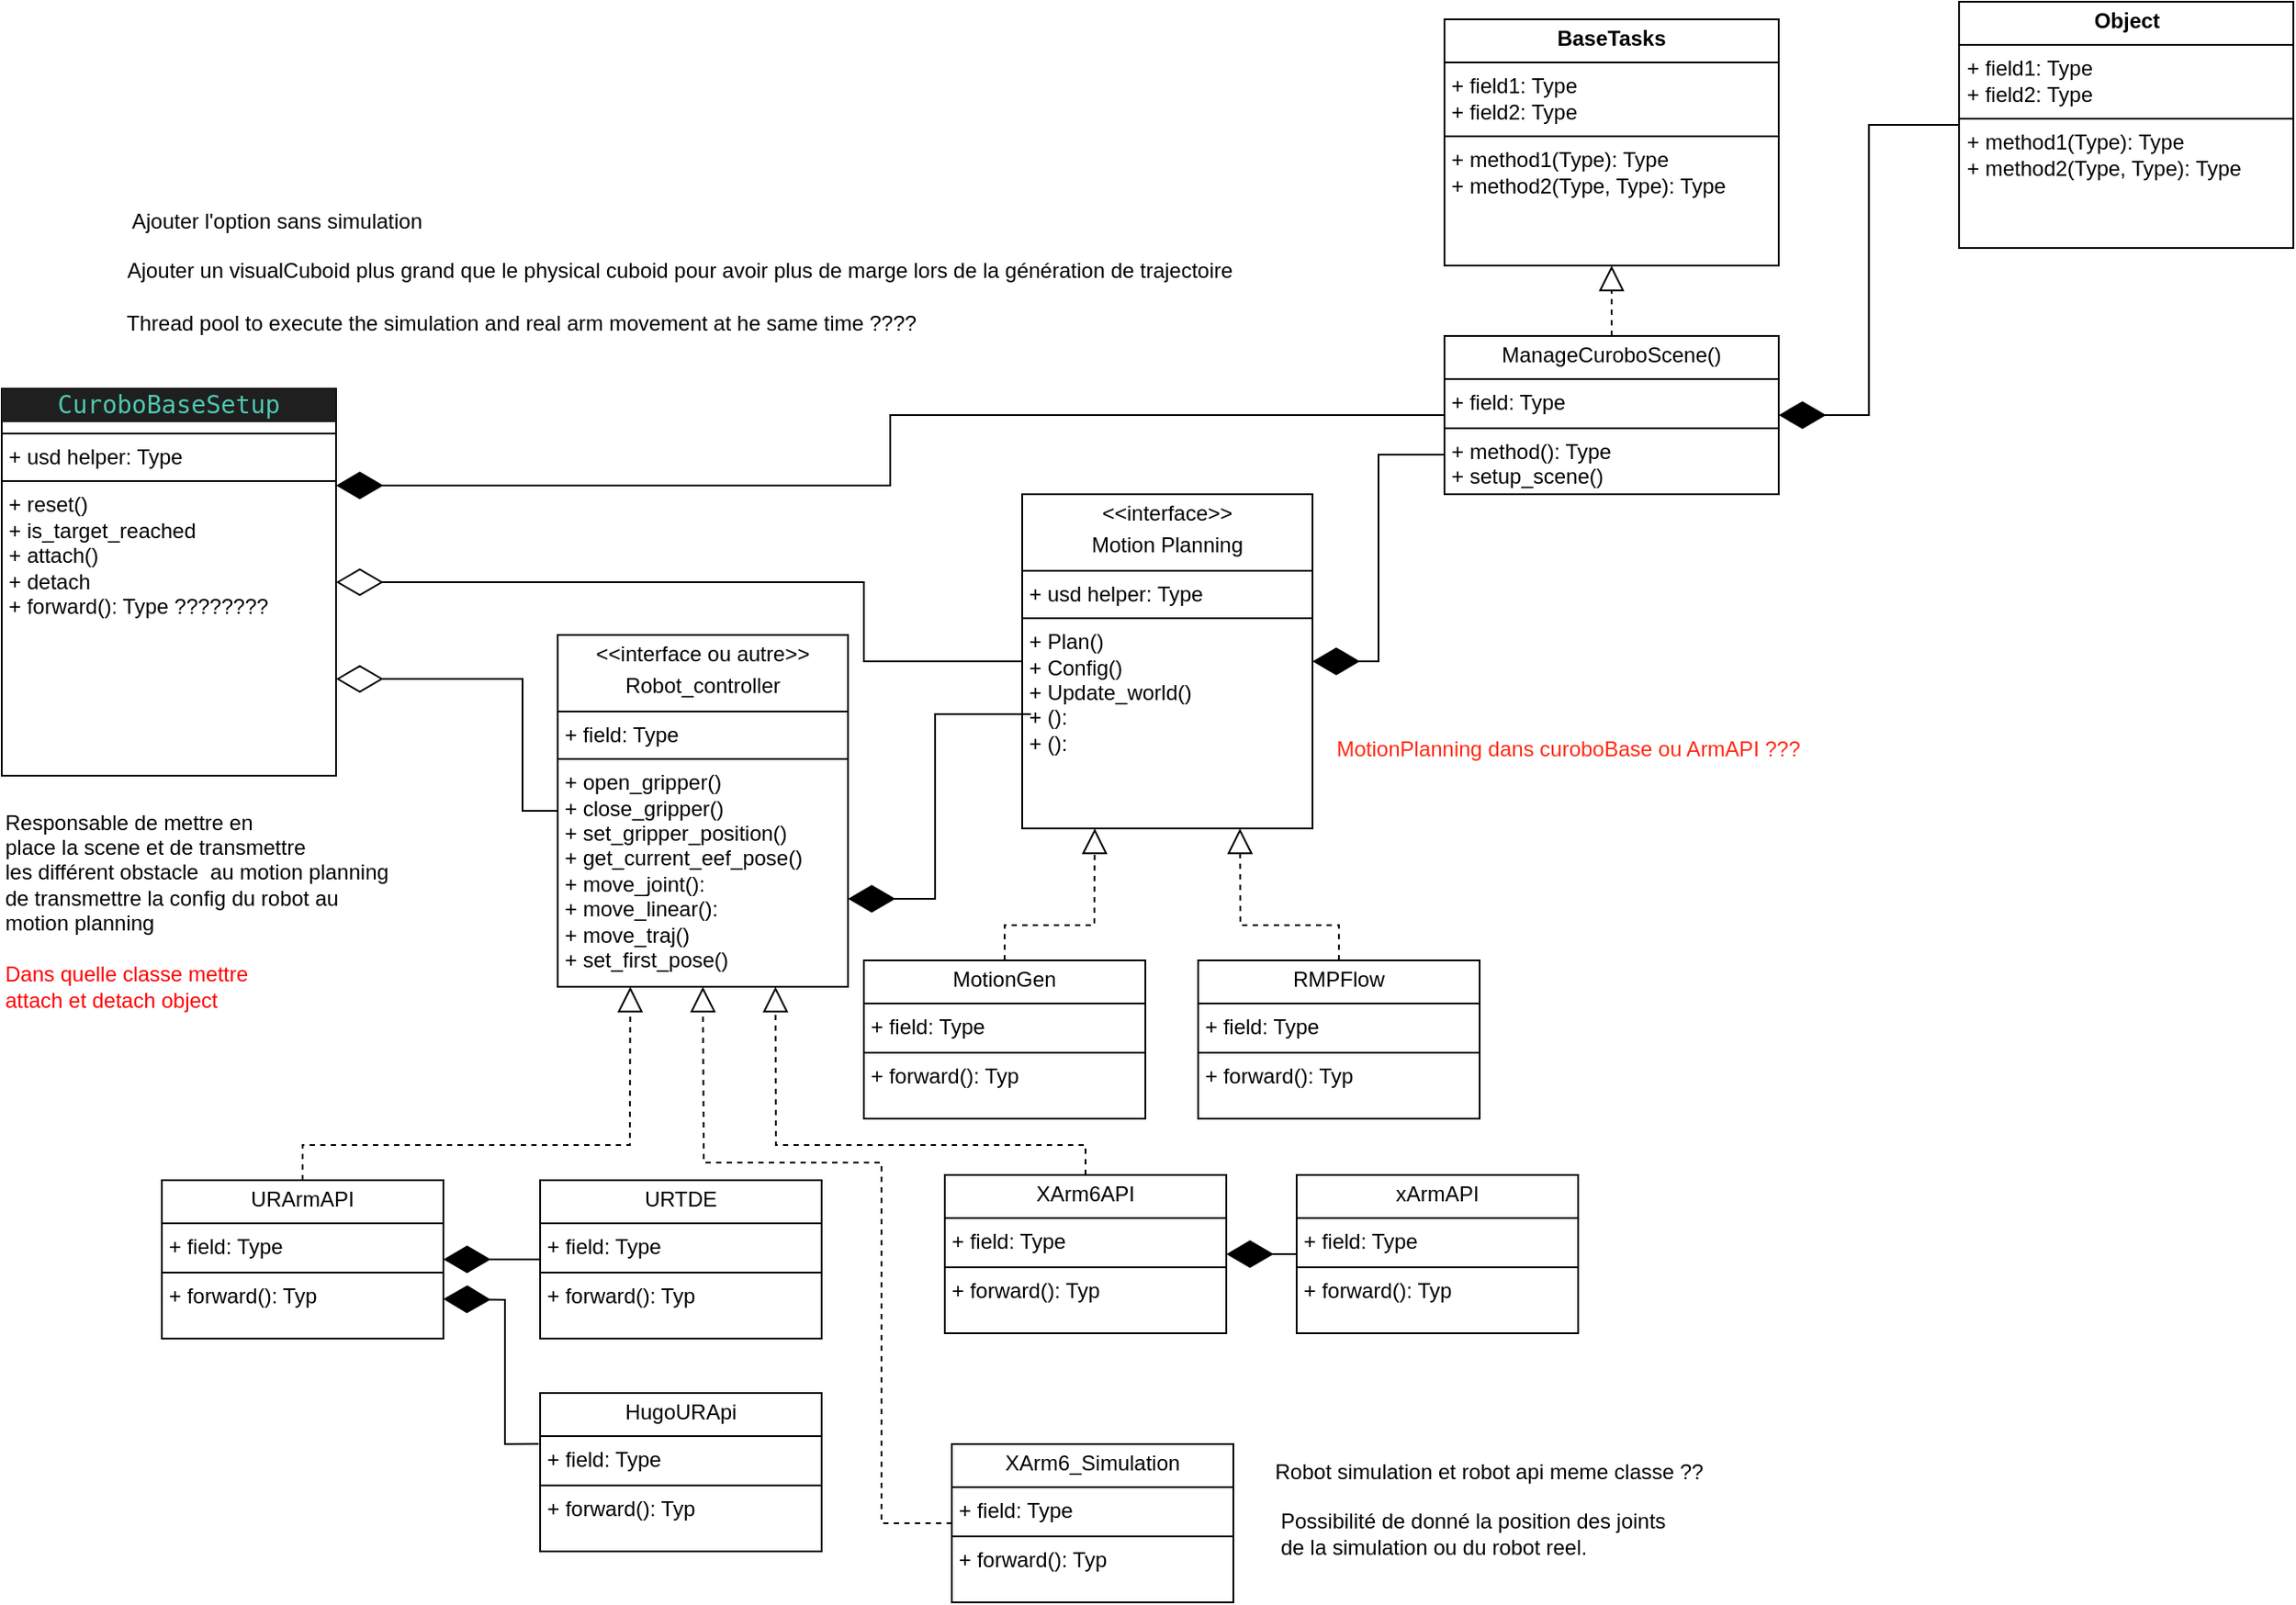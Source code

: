 <mxfile pages="2">
    <diagram name="Page-1" id="mgbnLl8ce85CJUrQiRR5">
        <mxGraphModel dx="2951" dy="999" grid="1" gridSize="10" guides="1" tooltips="1" connect="1" arrows="1" fold="1" page="1" pageScale="1" pageWidth="850" pageHeight="1100" math="0" shadow="0">
            <root>
                <mxCell id="0"/>
                <mxCell id="1" parent="0"/>
                <mxCell id="DFrrh26SipxI3GBkrzm7-14" value="&lt;p style=&quot;margin:0px;margin-top:4px;text-align:center;&quot;&gt;&lt;b&gt;BaseTasks&lt;/b&gt;&lt;br&gt;&lt;/p&gt;&lt;hr size=&quot;1&quot; style=&quot;border-style:solid;&quot;&gt;&lt;p style=&quot;margin:0px;margin-left:4px;&quot;&gt;+ field1: Type&lt;br&gt;+ field2: Type&lt;/p&gt;&lt;hr size=&quot;1&quot; style=&quot;border-style:solid;&quot;&gt;&lt;p style=&quot;margin:0px;margin-left:4px;&quot;&gt;+ method1(Type): Type&lt;br&gt;+ method2(Type, Type): Type&lt;/p&gt;" style="verticalAlign=top;align=left;overflow=fill;html=1;whiteSpace=wrap;" parent="1" vertex="1">
                    <mxGeometry x="760" y="30" width="190" height="140" as="geometry"/>
                </mxCell>
                <mxCell id="DFrrh26SipxI3GBkrzm7-16" value="" style="endArrow=block;dashed=1;endFill=0;endSize=12;html=1;rounded=0;entryX=0.5;entryY=1;entryDx=0;entryDy=0;exitX=0.5;exitY=0;exitDx=0;exitDy=0;" parent="1" source="XtsIavq_REHY_eE-XwF7-2" target="DFrrh26SipxI3GBkrzm7-14" edge="1">
                    <mxGeometry width="160" relative="1" as="geometry">
                        <mxPoint x="967.5" y="-110" as="sourcePoint"/>
                        <mxPoint x="977.5" y="130" as="targetPoint"/>
                    </mxGeometry>
                </mxCell>
                <mxCell id="XtsIavq_REHY_eE-XwF7-1" value="&lt;div style=&quot;text-align: center; color: rgb(204, 204, 204); background-color: rgb(31, 31, 31); font-family: &amp;quot;Droid Sans Mono&amp;quot;, &amp;quot;monospace&amp;quot;, monospace; font-size: 14px; line-height: 19px; white-space: pre;&quot;&gt;&lt;span style=&quot;color: rgb(78, 201, 176);&quot;&gt;CuroboBaseSetup&lt;/span&gt;&lt;/div&gt;&lt;hr size=&quot;1&quot; style=&quot;border-style:solid;&quot;&gt;&lt;p style=&quot;margin:0px;margin-left:4px;&quot;&gt;+ usd helper: Type&lt;/p&gt;&lt;hr size=&quot;1&quot; style=&quot;border-style:solid;&quot;&gt;&lt;p style=&quot;margin:0px;margin-left:4px;&quot;&gt;&lt;span style=&quot;background-color: transparent; color: light-dark(rgb(0, 0, 0), rgb(255, 255, 255));&quot;&gt;+ reset()&lt;/span&gt;&lt;br&gt;&lt;/p&gt;&lt;p style=&quot;margin:0px;margin-left:4px;&quot;&gt;+ is_target_reached&lt;/p&gt;&lt;p style=&quot;margin:0px;margin-left:4px;&quot;&gt;+ attach()&lt;/p&gt;&lt;p style=&quot;margin:0px;margin-left:4px;&quot;&gt;+ detach&lt;/p&gt;&lt;p style=&quot;margin:0px;margin-left:4px;&quot;&gt;+&amp;nbsp;&lt;span style=&quot;background-color: transparent; color: light-dark(rgb(0, 0, 0), rgb(255, 255, 255));&quot;&gt;forward(): Type ????????&lt;/span&gt;&lt;/p&gt;" style="verticalAlign=top;align=left;overflow=fill;html=1;whiteSpace=wrap;" parent="1" vertex="1">
                    <mxGeometry x="-60" y="240" width="190" height="220" as="geometry"/>
                </mxCell>
                <mxCell id="XtsIavq_REHY_eE-XwF7-2" value="&lt;p style=&quot;margin:0px;margin-top:4px;text-align:center;&quot;&gt;ManageCuroboScene()&lt;/p&gt;&lt;hr size=&quot;1&quot; style=&quot;border-style:solid;&quot;&gt;&lt;p style=&quot;margin:0px;margin-left:4px;&quot;&gt;+ field: Type&lt;/p&gt;&lt;hr size=&quot;1&quot; style=&quot;border-style:solid;&quot;&gt;&lt;p style=&quot;margin:0px;margin-left:4px;&quot;&gt;+ method(): Type&lt;/p&gt;&lt;p style=&quot;margin: 0px 0px 0px 4px;&quot;&gt;&lt;span style=&quot;background-color: transparent; color: light-dark(rgb(0, 0, 0), rgb(255, 255, 255));&quot;&gt;+ setup_scene()&lt;/span&gt;&lt;br&gt;&lt;/p&gt;&lt;div&gt;&lt;span style=&quot;background-color: transparent; color: light-dark(rgb(0, 0, 0), rgb(255, 255, 255));&quot;&gt;&lt;br&gt;&lt;/span&gt;&lt;/div&gt;" style="verticalAlign=top;align=left;overflow=fill;html=1;whiteSpace=wrap;" parent="1" vertex="1">
                    <mxGeometry x="760" y="210" width="190" height="90" as="geometry"/>
                </mxCell>
                <mxCell id="L6edw8uGEsX_00iM0gYE-1" value="&lt;p style=&quot;margin:0px;margin-top:4px;text-align:center;&quot;&gt;xArmAPI&lt;/p&gt;&lt;hr size=&quot;1&quot; style=&quot;border-style:solid;&quot;&gt;&lt;p style=&quot;margin:0px;margin-left:4px;&quot;&gt;+ field: Type&lt;/p&gt;&lt;hr size=&quot;1&quot; style=&quot;border-style:solid;&quot;&gt;&lt;p style=&quot;margin:0px;margin-left:4px;&quot;&gt;+ forward(): Typ&lt;/p&gt;" style="verticalAlign=top;align=left;overflow=fill;html=1;whiteSpace=wrap;" parent="1" vertex="1">
                    <mxGeometry x="676" y="687" width="160" height="90" as="geometry"/>
                </mxCell>
                <mxCell id="L6edw8uGEsX_00iM0gYE-2" value="&lt;p style=&quot;margin:0px;margin-top:4px;text-align:center;&quot;&gt;&lt;font style=&quot;color: rgb(0, 0, 0); background-color: light-dark(#ffffff, var(--ge-dark-color, #121212));&quot;&gt;&amp;lt;&amp;lt;interface ou autre&amp;gt;&amp;gt;&lt;/font&gt;&lt;/p&gt;&lt;p style=&quot;margin:0px;margin-top:4px;text-align:center;&quot;&gt;&lt;font style=&quot;color: rgb(0, 0, 0); background-color: light-dark(#ffffff, var(--ge-dark-color, #121212));&quot;&gt;Robot_controller&lt;/font&gt;&lt;/p&gt;&lt;hr size=&quot;1&quot; style=&quot;border-style:solid;&quot;&gt;&lt;p style=&quot;margin:0px;margin-left:4px;&quot;&gt;&lt;font style=&quot;color: rgb(0, 0, 0); background-color: light-dark(#ffffff, var(--ge-dark-color, #121212));&quot;&gt;+ field: Type&lt;/font&gt;&lt;/p&gt;&lt;hr size=&quot;1&quot; style=&quot;border-style:solid;&quot;&gt;&lt;p style=&quot;margin:0px;margin-left:4px;&quot;&gt;&lt;font style=&quot;color: rgb(0, 0, 0);&quot;&gt;+ open&lt;span style=&quot;background-color: light-dark(rgb(255, 255, 255), rgb(237, 237, 237));&quot;&gt;_gripp&lt;/span&gt;er()&lt;/font&gt;&lt;br&gt;&lt;/p&gt;&lt;p style=&quot;margin:0px;margin-left:4px;&quot;&gt;&lt;span style=&quot;background-color: light-dark(#ffffff, var(--ge-dark-color, #121212));&quot;&gt;+ close_gripper()&lt;/span&gt;&lt;/p&gt;&lt;p style=&quot;margin:0px;margin-left:4px;&quot;&gt;&lt;span style=&quot;background-color: light-dark(#ffffff, var(--ge-dark-color, #121212));&quot;&gt;+ set_gripper_position()&lt;/span&gt;&lt;/p&gt;&lt;p style=&quot;margin:0px;margin-left:4px;&quot;&gt;&lt;span style=&quot;background-color: light-dark(#ffffff, var(--ge-dark-color, #121212));&quot;&gt;+ get_current_eef_pose()&lt;/span&gt;&lt;/p&gt;&lt;p style=&quot;margin:0px;margin-left:4px;&quot;&gt;&lt;span style=&quot;background-color: light-dark(#ffffff, var(--ge-dark-color, #121212));&quot;&gt;+ move_joint():&amp;nbsp;&lt;br&gt;&lt;/span&gt;&lt;/p&gt;&lt;p style=&quot;margin:0px;margin-left:4px;&quot;&gt;&lt;span style=&quot;background-color: light-dark(#ffffff, var(--ge-dark-color, #121212));&quot;&gt;+ move_linear():&lt;/span&gt;&lt;/p&gt;&lt;p style=&quot;margin:0px;margin-left:4px;&quot;&gt;&lt;span style=&quot;background-color: light-dark(#ffffff, var(--ge-dark-color, #121212));&quot;&gt;+ move_traj()&lt;/span&gt;&lt;/p&gt;&lt;p style=&quot;margin:0px;margin-left:4px;&quot;&gt;+ set_first_pose()&amp;nbsp;&lt;span style=&quot;background-color: light-dark(#ffffff, var(--ge-dark-color, #121212));&quot;&gt;&lt;br&gt;&lt;/span&gt;&lt;/p&gt;&lt;p style=&quot;margin:0px;margin-left:4px;&quot;&gt;&lt;br&gt;&lt;/p&gt;" style="verticalAlign=top;align=left;overflow=fill;html=1;whiteSpace=wrap;" parent="1" vertex="1">
                    <mxGeometry x="256" y="380" width="165" height="200" as="geometry"/>
                </mxCell>
                <mxCell id="L6edw8uGEsX_00iM0gYE-3" value="&lt;p style=&quot;margin:0px;margin-top:4px;text-align:center;&quot;&gt;XArm6API&lt;/p&gt;&lt;hr size=&quot;1&quot; style=&quot;border-style:solid;&quot;&gt;&lt;p style=&quot;margin:0px;margin-left:4px;&quot;&gt;+ field: Type&lt;/p&gt;&lt;hr size=&quot;1&quot; style=&quot;border-style:solid;&quot;&gt;&lt;p style=&quot;margin:0px;margin-left:4px;&quot;&gt;+ forward(): Typ&lt;/p&gt;" style="verticalAlign=top;align=left;overflow=fill;html=1;whiteSpace=wrap;" parent="1" vertex="1">
                    <mxGeometry x="476" y="687" width="160" height="90" as="geometry"/>
                </mxCell>
                <mxCell id="L6edw8uGEsX_00iM0gYE-7" value="" style="endArrow=diamondThin;endFill=1;endSize=24;html=1;rounded=0;entryX=1;entryY=0.5;entryDx=0;entryDy=0;exitX=0;exitY=0.5;exitDx=0;exitDy=0;" parent="1" source="L6edw8uGEsX_00iM0gYE-1" target="L6edw8uGEsX_00iM0gYE-3" edge="1">
                    <mxGeometry width="160" relative="1" as="geometry">
                        <mxPoint x="606" y="737" as="sourcePoint"/>
                        <mxPoint x="766" y="737" as="targetPoint"/>
                    </mxGeometry>
                </mxCell>
                <mxCell id="L6edw8uGEsX_00iM0gYE-12" value="" style="endArrow=diamondThin;endFill=0;endSize=24;html=1;rounded=0;entryX=1;entryY=0.75;entryDx=0;entryDy=0;exitX=0;exitY=0.5;exitDx=0;exitDy=0;strokeWidth=1;startSize=0;" parent="1" source="L6edw8uGEsX_00iM0gYE-2" target="XtsIavq_REHY_eE-XwF7-1" edge="1">
                    <mxGeometry width="160" relative="1" as="geometry">
                        <mxPoint x="486" y="490" as="sourcePoint"/>
                        <mxPoint x="646" y="490" as="targetPoint"/>
                        <Array as="points">
                            <mxPoint x="236" y="480"/>
                            <mxPoint x="236" y="405"/>
                        </Array>
                    </mxGeometry>
                </mxCell>
                <mxCell id="L6edw8uGEsX_00iM0gYE-13" value="&lt;p style=&quot;margin:0px;margin-top:4px;text-align:center;&quot;&gt;URArmAPI&lt;/p&gt;&lt;hr size=&quot;1&quot; style=&quot;border-style:solid;&quot;&gt;&lt;p style=&quot;margin:0px;margin-left:4px;&quot;&gt;+ field: Type&lt;/p&gt;&lt;hr size=&quot;1&quot; style=&quot;border-style:solid;&quot;&gt;&lt;p style=&quot;margin:0px;margin-left:4px;&quot;&gt;+ forward(): Typ&lt;/p&gt;" style="verticalAlign=top;align=left;overflow=fill;html=1;whiteSpace=wrap;" parent="1" vertex="1">
                    <mxGeometry x="31" y="690" width="160" height="90" as="geometry"/>
                </mxCell>
                <mxCell id="L6edw8uGEsX_00iM0gYE-15" value="" style="endArrow=diamondThin;endFill=1;endSize=24;html=1;rounded=0;entryX=1;entryY=0.5;entryDx=0;entryDy=0;exitX=0;exitY=0.5;exitDx=0;exitDy=0;" parent="1" source="L6edw8uGEsX_00iM0gYE-16" target="L6edw8uGEsX_00iM0gYE-13" edge="1">
                    <mxGeometry width="160" relative="1" as="geometry">
                        <mxPoint x="306" y="694.5" as="sourcePoint"/>
                        <mxPoint x="241" y="694.5" as="targetPoint"/>
                    </mxGeometry>
                </mxCell>
                <mxCell id="L6edw8uGEsX_00iM0gYE-16" value="&lt;p style=&quot;margin:0px;margin-top:4px;text-align:center;&quot;&gt;URTDE&lt;/p&gt;&lt;hr size=&quot;1&quot; style=&quot;border-style:solid;&quot;&gt;&lt;p style=&quot;margin:0px;margin-left:4px;&quot;&gt;+ field: Type&lt;/p&gt;&lt;hr size=&quot;1&quot; style=&quot;border-style:solid;&quot;&gt;&lt;p style=&quot;margin:0px;margin-left:4px;&quot;&gt;+ forward(): Typ&lt;/p&gt;" style="verticalAlign=top;align=left;overflow=fill;html=1;whiteSpace=wrap;" parent="1" vertex="1">
                    <mxGeometry x="246" y="690" width="160" height="90" as="geometry"/>
                </mxCell>
                <mxCell id="L6edw8uGEsX_00iM0gYE-19" value="" style="endArrow=diamondThin;endFill=1;endSize=24;html=1;rounded=0;entryX=1;entryY=0.25;entryDx=0;entryDy=0;exitX=0;exitY=0.5;exitDx=0;exitDy=0;edgeStyle=orthogonalEdgeStyle;" parent="1" source="XtsIavq_REHY_eE-XwF7-2" target="XtsIavq_REHY_eE-XwF7-1" edge="1">
                    <mxGeometry width="160" relative="1" as="geometry">
                        <mxPoint x="241" y="985" as="sourcePoint"/>
                        <mxPoint x="201" y="985" as="targetPoint"/>
                    </mxGeometry>
                </mxCell>
                <mxCell id="L6edw8uGEsX_00iM0gYE-38" value="" style="endArrow=block;dashed=1;endFill=0;endSize=12;html=1;rounded=0;exitX=0.5;exitY=0;exitDx=0;exitDy=0;entryX=0.25;entryY=1;entryDx=0;entryDy=0;" parent="1" source="L6edw8uGEsX_00iM0gYE-13" target="L6edw8uGEsX_00iM0gYE-2" edge="1">
                    <mxGeometry width="160" relative="1" as="geometry">
                        <mxPoint x="296" y="430" as="sourcePoint"/>
                        <mxPoint x="456" y="430" as="targetPoint"/>
                        <Array as="points">
                            <mxPoint x="111" y="670"/>
                            <mxPoint x="297" y="670"/>
                        </Array>
                    </mxGeometry>
                </mxCell>
                <mxCell id="L6edw8uGEsX_00iM0gYE-39" value="" style="endArrow=block;dashed=1;endFill=0;endSize=12;html=1;rounded=0;exitX=0.5;exitY=0;exitDx=0;exitDy=0;entryX=0.75;entryY=1;entryDx=0;entryDy=0;" parent="1" source="L6edw8uGEsX_00iM0gYE-3" target="L6edw8uGEsX_00iM0gYE-2" edge="1">
                    <mxGeometry width="160" relative="1" as="geometry">
                        <mxPoint x="136" y="770" as="sourcePoint"/>
                        <mxPoint x="422" y="560" as="targetPoint"/>
                        <Array as="points">
                            <mxPoint x="556" y="670"/>
                            <mxPoint x="380" y="670"/>
                        </Array>
                    </mxGeometry>
                </mxCell>
                <mxCell id="2" value="&lt;p style=&quot;margin:0px;margin-top:4px;text-align:center;&quot;&gt;&amp;lt;&amp;lt;interface&amp;gt;&amp;gt;&lt;/p&gt;&lt;p style=&quot;margin:0px;margin-top:4px;text-align:center;&quot;&gt;Motion Planning&lt;/p&gt;&lt;hr size=&quot;1&quot; style=&quot;border-style:solid;&quot;&gt;&lt;p style=&quot;margin:0px;margin-left:4px;&quot;&gt;+ usd helper: Type&lt;/p&gt;&lt;hr size=&quot;1&quot; style=&quot;border-style:solid;&quot;&gt;&lt;p style=&quot;margin:0px;margin-left:4px;&quot;&gt;&lt;span style=&quot;background-color: transparent; color: light-dark(rgb(0, 0, 0), rgb(255, 255, 255));&quot;&gt;+ Plan()&lt;/span&gt;&lt;/p&gt;&lt;p style=&quot;margin:0px;margin-left:4px;&quot;&gt;+ Config()&lt;/p&gt;&lt;p style=&quot;margin:0px;margin-left:4px;&quot;&gt;+ Update_world()&lt;/p&gt;&lt;p style=&quot;margin:0px;margin-left:4px;&quot;&gt;+ ():&amp;nbsp;&lt;br&gt;&lt;/p&gt;&lt;p style=&quot;margin:0px;margin-left:4px;&quot;&gt;+ ():&lt;/p&gt;&lt;p style=&quot;margin:0px;margin-left:4px;&quot;&gt;&lt;br&gt;&lt;/p&gt;&lt;p style=&quot;margin:0px;margin-left:4px;&quot;&gt;&lt;br&gt;&lt;/p&gt;" style="verticalAlign=top;align=left;overflow=fill;html=1;whiteSpace=wrap;" parent="1" vertex="1">
                    <mxGeometry x="520" y="300" width="165" height="190" as="geometry"/>
                </mxCell>
                <mxCell id="3" value="" style="endArrow=diamondThin;endFill=0;endSize=24;html=1;rounded=0;entryX=1;entryY=0.5;entryDx=0;entryDy=0;exitX=0;exitY=0.5;exitDx=0;exitDy=0;strokeWidth=1;startSize=0;edgeStyle=elbowEdgeStyle;" parent="1" source="2" target="XtsIavq_REHY_eE-XwF7-1" edge="1">
                    <mxGeometry width="160" relative="1" as="geometry">
                        <mxPoint x="381" y="465" as="sourcePoint"/>
                        <mxPoint x="216" y="415" as="targetPoint"/>
                        <Array as="points">
                            <mxPoint x="430" y="370"/>
                        </Array>
                    </mxGeometry>
                </mxCell>
                <mxCell id="4" value="&lt;p style=&quot;margin:0px;margin-top:4px;text-align:center;&quot;&gt;MotionGen&lt;/p&gt;&lt;hr size=&quot;1&quot; style=&quot;border-style:solid;&quot;&gt;&lt;p style=&quot;margin:0px;margin-left:4px;&quot;&gt;+ field: Type&lt;/p&gt;&lt;hr size=&quot;1&quot; style=&quot;border-style:solid;&quot;&gt;&lt;p style=&quot;margin:0px;margin-left:4px;&quot;&gt;+ forward(): Typ&lt;/p&gt;" style="verticalAlign=top;align=left;overflow=fill;html=1;whiteSpace=wrap;" parent="1" vertex="1">
                    <mxGeometry x="430" y="565" width="160" height="90" as="geometry"/>
                </mxCell>
                <mxCell id="5" value="&lt;p style=&quot;margin:0px;margin-top:4px;text-align:center;&quot;&gt;RMPFlow&lt;/p&gt;&lt;hr size=&quot;1&quot; style=&quot;border-style:solid;&quot;&gt;&lt;p style=&quot;margin:0px;margin-left:4px;&quot;&gt;+ field: Type&lt;/p&gt;&lt;hr size=&quot;1&quot; style=&quot;border-style:solid;&quot;&gt;&lt;p style=&quot;margin:0px;margin-left:4px;&quot;&gt;+ forward(): Typ&lt;/p&gt;" style="verticalAlign=top;align=left;overflow=fill;html=1;whiteSpace=wrap;" parent="1" vertex="1">
                    <mxGeometry x="620" y="565" width="160" height="90" as="geometry"/>
                </mxCell>
                <mxCell id="6" value="" style="endArrow=block;dashed=1;endFill=0;endSize=12;html=1;rounded=0;exitX=0.5;exitY=0;exitDx=0;exitDy=0;entryX=0.25;entryY=1;entryDx=0;entryDy=0;" parent="1" source="4" target="2" edge="1">
                    <mxGeometry width="160" relative="1" as="geometry">
                        <mxPoint x="461.25" y="655" as="sourcePoint"/>
                        <mxPoint x="430" y="445" as="targetPoint"/>
                        <Array as="points">
                            <mxPoint x="510" y="545"/>
                            <mxPoint x="561" y="545"/>
                        </Array>
                    </mxGeometry>
                </mxCell>
                <mxCell id="7" value="" style="endArrow=block;dashed=1;endFill=0;endSize=12;html=1;rounded=0;exitX=0.5;exitY=0;exitDx=0;exitDy=0;entryX=0.75;entryY=1;entryDx=0;entryDy=0;" parent="1" source="5" target="2" edge="1">
                    <mxGeometry width="160" relative="1" as="geometry">
                        <mxPoint x="540" y="685" as="sourcePoint"/>
                        <mxPoint x="501.25" y="455" as="targetPoint"/>
                        <Array as="points">
                            <mxPoint x="700" y="545"/>
                            <mxPoint x="644" y="545"/>
                        </Array>
                    </mxGeometry>
                </mxCell>
                <mxCell id="8" value="Responsable de mettre en &lt;br&gt;place la scene et de transmettre &lt;br&gt;les différent obstacle&amp;nbsp; au motion planning&lt;br&gt;de transmettre la config du robot au&lt;br&gt;motion planning" style="text;html=1;align=left;verticalAlign=middle;resizable=0;points=[];autosize=1;strokeColor=none;fillColor=none;" parent="1" vertex="1">
                    <mxGeometry x="-60" y="470" width="240" height="90" as="geometry"/>
                </mxCell>
                <mxCell id="9" value="Possibilité de donné la position des joints &lt;br&gt;de la simulation ou du robot reel.&amp;nbsp;" style="text;html=1;align=left;verticalAlign=middle;resizable=0;points=[];autosize=1;strokeColor=none;fillColor=none;" parent="1" vertex="1">
                    <mxGeometry x="665" y="871" width="240" height="40" as="geometry"/>
                </mxCell>
                <mxCell id="10" value="&lt;p style=&quot;margin:0px;margin-top:4px;text-align:center;&quot;&gt;HugoURApi&lt;/p&gt;&lt;hr size=&quot;1&quot; style=&quot;border-style:solid;&quot;&gt;&lt;p style=&quot;margin:0px;margin-left:4px;&quot;&gt;+ field: Type&lt;/p&gt;&lt;hr size=&quot;1&quot; style=&quot;border-style:solid;&quot;&gt;&lt;p style=&quot;margin:0px;margin-left:4px;&quot;&gt;+ forward(): Typ&lt;/p&gt;" style="verticalAlign=top;align=left;overflow=fill;html=1;whiteSpace=wrap;" parent="1" vertex="1">
                    <mxGeometry x="246" y="811" width="160" height="90" as="geometry"/>
                </mxCell>
                <mxCell id="11" value="" style="endArrow=diamondThin;endFill=1;endSize=24;html=1;rounded=0;entryX=1;entryY=0.75;entryDx=0;entryDy=0;exitX=-0.005;exitY=0.321;exitDx=0;exitDy=0;exitPerimeter=0;" parent="1" source="10" target="L6edw8uGEsX_00iM0gYE-13" edge="1">
                    <mxGeometry width="160" relative="1" as="geometry">
                        <mxPoint x="256" y="745" as="sourcePoint"/>
                        <mxPoint x="216" y="745" as="targetPoint"/>
                        <Array as="points">
                            <mxPoint x="226" y="840"/>
                            <mxPoint x="226" y="758"/>
                        </Array>
                    </mxGeometry>
                </mxCell>
                <mxCell id="12" value="&lt;font style=&quot;color: rgb(255, 0, 0);&quot;&gt;Dans quelle classe mettre&lt;br&gt;attach et detach object&lt;/font&gt;" style="text;html=1;align=left;verticalAlign=middle;resizable=0;points=[];autosize=1;strokeColor=none;fillColor=none;" parent="1" vertex="1">
                    <mxGeometry x="-60" y="560" width="160" height="40" as="geometry"/>
                </mxCell>
                <mxCell id="ugBSQRo1dUXZX0gkW40E-13" value="&lt;p style=&quot;margin:0px;margin-top:4px;text-align:center;&quot;&gt;&lt;b&gt;Object&lt;/b&gt;&lt;/p&gt;&lt;hr size=&quot;1&quot; style=&quot;border-style:solid;&quot;&gt;&lt;p style=&quot;margin:0px;margin-left:4px;&quot;&gt;+ field1: Type&lt;br&gt;+ field2: Type&lt;/p&gt;&lt;hr size=&quot;1&quot; style=&quot;border-style:solid;&quot;&gt;&lt;p style=&quot;margin:0px;margin-left:4px;&quot;&gt;+ method1(Type): Type&lt;br&gt;+ method2(Type, Type): Type&lt;/p&gt;" style="verticalAlign=top;align=left;overflow=fill;html=1;whiteSpace=wrap;" parent="1" vertex="1">
                    <mxGeometry x="1052.5" y="20" width="190" height="140" as="geometry"/>
                </mxCell>
                <mxCell id="ugBSQRo1dUXZX0gkW40E-14" value="" style="endArrow=diamondThin;endFill=1;endSize=24;html=1;rounded=0;entryX=1;entryY=0.5;entryDx=0;entryDy=0;exitX=0;exitY=0.5;exitDx=0;exitDy=0;edgeStyle=orthogonalEdgeStyle;" parent="1" source="ugBSQRo1dUXZX0gkW40E-13" target="XtsIavq_REHY_eE-XwF7-2" edge="1">
                    <mxGeometry width="160" relative="1" as="geometry">
                        <mxPoint x="1035" y="170" as="sourcePoint"/>
                        <mxPoint x="965" y="190" as="targetPoint"/>
                    </mxGeometry>
                </mxCell>
                <mxCell id="LV9UDqUAprgMPCVUPp80-15" value="" style="endArrow=diamondThin;endFill=1;endSize=24;html=1;rounded=0;entryX=1;entryY=0.5;entryDx=0;entryDy=0;exitX=0;exitY=0.75;exitDx=0;exitDy=0;edgeStyle=orthogonalEdgeStyle;" parent="1" source="XtsIavq_REHY_eE-XwF7-2" target="2" edge="1">
                    <mxGeometry width="160" relative="1" as="geometry">
                        <mxPoint x="770" y="275" as="sourcePoint"/>
                        <mxPoint x="216" y="305" as="targetPoint"/>
                    </mxGeometry>
                </mxCell>
                <mxCell id="HIymvuDpeLksMIsw6AtP-12" value="&lt;font style=&quot;color: rgb(255, 41, 17);&quot;&gt;MotionPlanning dans curoboBase ou ArmAPI ???&lt;/font&gt;" style="text;html=1;align=center;verticalAlign=middle;resizable=0;points=[];autosize=1;strokeColor=none;fillColor=none;" parent="1" vertex="1">
                    <mxGeometry x="685" y="430" width="290" height="30" as="geometry"/>
                </mxCell>
                <mxCell id="13" value="" style="endArrow=diamondThin;endFill=1;endSize=24;html=1;rounded=0;entryX=1;entryY=0.75;entryDx=0;entryDy=0;exitX=0.03;exitY=0.658;exitDx=0;exitDy=0;edgeStyle=orthogonalEdgeStyle;exitPerimeter=0;" parent="1" source="2" target="L6edw8uGEsX_00iM0gYE-2" edge="1">
                    <mxGeometry width="160" relative="1" as="geometry">
                        <mxPoint x="505" y="426.5" as="sourcePoint"/>
                        <mxPoint x="430" y="533.5" as="targetPoint"/>
                    </mxGeometry>
                </mxCell>
                <mxCell id="16" value="Robot simulation et robot api meme classe ??" style="text;html=1;align=center;verticalAlign=middle;resizable=0;points=[];autosize=1;strokeColor=none;fillColor=none;" parent="1" vertex="1">
                    <mxGeometry x="650" y="841" width="270" height="30" as="geometry"/>
                </mxCell>
                <mxCell id="18" value="&lt;p style=&quot;margin:0px;margin-top:4px;text-align:center;&quot;&gt;XArm6_Simulation&lt;/p&gt;&lt;hr size=&quot;1&quot; style=&quot;border-style:solid;&quot;&gt;&lt;p style=&quot;margin:0px;margin-left:4px;&quot;&gt;+ field: Type&lt;/p&gt;&lt;hr size=&quot;1&quot; style=&quot;border-style:solid;&quot;&gt;&lt;p style=&quot;margin:0px;margin-left:4px;&quot;&gt;+ forward(): Typ&lt;/p&gt;" style="verticalAlign=top;align=left;overflow=fill;html=1;whiteSpace=wrap;" parent="1" vertex="1">
                    <mxGeometry x="480" y="840" width="160" height="90" as="geometry"/>
                </mxCell>
                <mxCell id="20" value="Thread pool to execute the simulation and real arm movement at he same time ????" style="text;html=1;align=center;verticalAlign=middle;resizable=0;points=[];autosize=1;strokeColor=none;fillColor=none;" parent="1" vertex="1">
                    <mxGeometry y="188" width="470" height="30" as="geometry"/>
                </mxCell>
                <mxCell id="21" value="Ajouter un visualCuboid plus grand que le physical cuboid pour avoir plus de marge lors de la génération de trajectoire" style="text;html=1;align=center;verticalAlign=middle;resizable=0;points=[];autosize=1;strokeColor=none;fillColor=none;" parent="1" vertex="1">
                    <mxGeometry y="158" width="650" height="30" as="geometry"/>
                </mxCell>
                <mxCell id="22" value="Ajouter l&#39;option sans simulation" style="text;html=1;align=center;verticalAlign=middle;resizable=0;points=[];autosize=1;strokeColor=none;fillColor=none;" parent="1" vertex="1">
                    <mxGeometry x="1" y="130" width="190" height="30" as="geometry"/>
                </mxCell>
                <mxCell id="23" value="" style="endArrow=block;dashed=1;endFill=0;endSize=12;html=1;rounded=0;entryX=0.5;entryY=1;entryDx=0;entryDy=0;exitX=0;exitY=0.5;exitDx=0;exitDy=0;" edge="1" parent="1" source="18" target="L6edw8uGEsX_00iM0gYE-2">
                    <mxGeometry width="160" relative="1" as="geometry">
                        <mxPoint x="450" y="710" as="sourcePoint"/>
                        <mxPoint x="360" y="583" as="targetPoint"/>
                        <Array as="points">
                            <mxPoint x="440" y="885"/>
                            <mxPoint x="440" y="680"/>
                            <mxPoint x="339" y="680"/>
                        </Array>
                    </mxGeometry>
                </mxCell>
            </root>
        </mxGraphModel>
    </diagram>
    <diagram id="C8N71ZeFAo5JLW8x-EU4" name="Page-2">
        <mxGraphModel dx="1786" dy="1013" grid="1" gridSize="10" guides="1" tooltips="1" connect="1" arrows="1" fold="1" page="1" pageScale="1" pageWidth="850" pageHeight="1100" math="0" shadow="0">
            <root>
                <mxCell id="0"/>
                <mxCell id="1" parent="0"/>
                <mxCell id="S5Vy-91Sk9ltPXwWcDvI-1" value="&lt;p style=&quot;margin:0px;margin-top:4px;text-align:center;&quot;&gt;&lt;b&gt;BaseTasks&lt;/b&gt;&lt;br&gt;&lt;/p&gt;&lt;hr size=&quot;1&quot; style=&quot;border-style:solid;&quot;&gt;&lt;p style=&quot;margin:0px;margin-left:4px;&quot;&gt;+ field1: Type&lt;br&gt;+ field2: Type&lt;/p&gt;&lt;hr size=&quot;1&quot; style=&quot;border-style:solid;&quot;&gt;&lt;p style=&quot;margin:0px;margin-left:4px;&quot;&gt;+ method1(Type): Type&lt;br&gt;+ method2(Type, Type): Type&lt;/p&gt;" style="verticalAlign=top;align=left;overflow=fill;html=1;whiteSpace=wrap;" parent="1" vertex="1">
                    <mxGeometry x="760" y="30" width="190" height="140" as="geometry"/>
                </mxCell>
                <mxCell id="S5Vy-91Sk9ltPXwWcDvI-2" value="" style="endArrow=block;dashed=1;endFill=0;endSize=12;html=1;rounded=0;entryX=0.5;entryY=1;entryDx=0;entryDy=0;exitX=0.5;exitY=0;exitDx=0;exitDy=0;" parent="1" source="S5Vy-91Sk9ltPXwWcDvI-4" target="S5Vy-91Sk9ltPXwWcDvI-1" edge="1">
                    <mxGeometry width="160" relative="1" as="geometry">
                        <mxPoint x="967.5" y="-110" as="sourcePoint"/>
                        <mxPoint x="977.5" y="130" as="targetPoint"/>
                    </mxGeometry>
                </mxCell>
                <mxCell id="S5Vy-91Sk9ltPXwWcDvI-3" value="&lt;div style=&quot;text-align: center; color: rgb(204, 204, 204); background-color: rgb(31, 31, 31); font-family: &amp;quot;Droid Sans Mono&amp;quot;, &amp;quot;monospace&amp;quot;, monospace; font-size: 14px; line-height: 19px; white-space: pre;&quot;&gt;&lt;span style=&quot;color: rgb(78, 201, 176);&quot;&gt;CuroboBaseSetup&lt;/span&gt;&lt;/div&gt;&lt;hr size=&quot;1&quot; style=&quot;border-style:solid;&quot;&gt;&lt;p style=&quot;margin:0px;margin-left:4px;&quot;&gt;+ usd helper: Type&lt;/p&gt;&lt;hr size=&quot;1&quot; style=&quot;border-style:solid;&quot;&gt;&lt;p style=&quot;margin:0px;margin-left:4px;&quot;&gt;&lt;span style=&quot;background-color: transparent; color: light-dark(rgb(0, 0, 0), rgb(255, 255, 255));&quot;&gt;+ reset()&lt;/span&gt;&lt;br&gt;&lt;/p&gt;&lt;p style=&quot;margin:0px;margin-left:4px;&quot;&gt;+ is_target_reached&lt;/p&gt;&lt;p style=&quot;margin:0px;margin-left:4px;&quot;&gt;+ attach()&lt;/p&gt;&lt;p style=&quot;margin:0px;margin-left:4px;&quot;&gt;+ detach&lt;/p&gt;&lt;p style=&quot;margin:0px;margin-left:4px;&quot;&gt;+&amp;nbsp;&lt;span style=&quot;background-color: transparent; color: light-dark(rgb(0, 0, 0), rgb(255, 255, 255));&quot;&gt;forward(): Type ????????&lt;/span&gt;&lt;/p&gt;" style="verticalAlign=top;align=left;overflow=fill;html=1;whiteSpace=wrap;" parent="1" vertex="1">
                    <mxGeometry x="16" y="240" width="190" height="220" as="geometry"/>
                </mxCell>
                <mxCell id="S5Vy-91Sk9ltPXwWcDvI-4" value="&lt;p style=&quot;margin:0px;margin-top:4px;text-align:center;&quot;&gt;ManageCuroboScene()&lt;/p&gt;&lt;hr size=&quot;1&quot; style=&quot;border-style:solid;&quot;&gt;&lt;p style=&quot;margin:0px;margin-left:4px;&quot;&gt;+ field: Type&lt;/p&gt;&lt;hr size=&quot;1&quot; style=&quot;border-style:solid;&quot;&gt;&lt;p style=&quot;margin:0px;margin-left:4px;&quot;&gt;+ method(): Type&lt;/p&gt;&lt;p style=&quot;margin: 0px 0px 0px 4px;&quot;&gt;&lt;span style=&quot;background-color: transparent; color: light-dark(rgb(0, 0, 0), rgb(255, 255, 255));&quot;&gt;+ setup_scene()&lt;/span&gt;&lt;br&gt;&lt;/p&gt;&lt;div&gt;&lt;span style=&quot;background-color: transparent; color: light-dark(rgb(0, 0, 0), rgb(255, 255, 255));&quot;&gt;&lt;br&gt;&lt;/span&gt;&lt;/div&gt;" style="verticalAlign=top;align=left;overflow=fill;html=1;whiteSpace=wrap;" parent="1" vertex="1">
                    <mxGeometry x="760" y="220" width="190" height="90" as="geometry"/>
                </mxCell>
                <mxCell id="S5Vy-91Sk9ltPXwWcDvI-5" value="&lt;p style=&quot;margin:0px;margin-top:4px;text-align:center;&quot;&gt;xArmAPI&lt;/p&gt;&lt;hr size=&quot;1&quot; style=&quot;border-style:solid;&quot;&gt;&lt;p style=&quot;margin:0px;margin-left:4px;&quot;&gt;+ field: Type&lt;/p&gt;&lt;hr size=&quot;1&quot; style=&quot;border-style:solid;&quot;&gt;&lt;p style=&quot;margin:0px;margin-left:4px;&quot;&gt;+ forward(): Typ&lt;/p&gt;" style="verticalAlign=top;align=left;overflow=fill;html=1;whiteSpace=wrap;" parent="1" vertex="1">
                    <mxGeometry x="676" y="687" width="160" height="90" as="geometry"/>
                </mxCell>
                <mxCell id="S5Vy-91Sk9ltPXwWcDvI-6" value="&lt;p style=&quot;margin:0px;margin-top:4px;text-align:center;&quot;&gt;&lt;font style=&quot;color: rgb(0, 0, 0); background-color: light-dark(#ffffff, var(--ge-dark-color, #121212));&quot;&gt;&amp;lt;&amp;lt;interface ou autre&amp;gt;&amp;gt;&lt;/font&gt;&lt;/p&gt;&lt;p style=&quot;margin:0px;margin-top:4px;text-align:center;&quot;&gt;&lt;font style=&quot;color: rgb(0, 0, 0); background-color: light-dark(#ffffff, var(--ge-dark-color, #121212));&quot;&gt;ArmAPI&lt;/font&gt;&lt;/p&gt;&lt;hr size=&quot;1&quot; style=&quot;border-style:solid;&quot;&gt;&lt;p style=&quot;margin:0px;margin-left:4px;&quot;&gt;&lt;font style=&quot;color: rgb(0, 0, 0); background-color: light-dark(#ffffff, var(--ge-dark-color, #121212));&quot;&gt;+ field: Type&lt;/font&gt;&lt;/p&gt;&lt;hr size=&quot;1&quot; style=&quot;border-style:solid;&quot;&gt;&lt;p style=&quot;margin:0px;margin-left:4px;&quot;&gt;&lt;font style=&quot;color: rgb(0, 0, 0);&quot;&gt;+ open&lt;span style=&quot;background-color: light-dark(rgb(255, 255, 255), rgb(237, 237, 237));&quot;&gt;_gripp&lt;/span&gt;er()&lt;/font&gt;&lt;br&gt;&lt;/p&gt;&lt;p style=&quot;margin:0px;margin-left:4px;&quot;&gt;&lt;span style=&quot;background-color: light-dark(#ffffff, var(--ge-dark-color, #121212));&quot;&gt;+ close_gripper()&lt;/span&gt;&lt;/p&gt;&lt;p style=&quot;margin:0px;margin-left:4px;&quot;&gt;&lt;span style=&quot;background-color: light-dark(#ffffff, var(--ge-dark-color, #121212));&quot;&gt;+ set_gripper_position()&lt;/span&gt;&lt;/p&gt;&lt;p style=&quot;margin:0px;margin-left:4px;&quot;&gt;&lt;span style=&quot;background-color: light-dark(#ffffff, var(--ge-dark-color, #121212));&quot;&gt;+ get_current_eef_pose()&lt;/span&gt;&lt;/p&gt;&lt;p style=&quot;margin:0px;margin-left:4px;&quot;&gt;&lt;span style=&quot;background-color: light-dark(#ffffff, var(--ge-dark-color, #121212));&quot;&gt;+ move_joint():&amp;nbsp;&lt;br&gt;&lt;/span&gt;&lt;/p&gt;&lt;p style=&quot;margin:0px;margin-left:4px;&quot;&gt;&lt;span style=&quot;background-color: light-dark(#ffffff, var(--ge-dark-color, #121212));&quot;&gt;+ move_linear():&lt;/span&gt;&lt;/p&gt;&lt;p style=&quot;margin:0px;margin-left:4px;&quot;&gt;&lt;span style=&quot;background-color: light-dark(#ffffff, var(--ge-dark-color, #121212));&quot;&gt;+ move_traj()&lt;/span&gt;&lt;/p&gt;&lt;p style=&quot;margin:0px;margin-left:4px;&quot;&gt;+ set_first_pose()&amp;nbsp;&lt;span style=&quot;background-color: light-dark(#ffffff, var(--ge-dark-color, #121212));&quot;&gt;&lt;br&gt;&lt;/span&gt;&lt;/p&gt;&lt;p style=&quot;margin:0px;margin-left:4px;&quot;&gt;&lt;br&gt;&lt;/p&gt;" style="verticalAlign=top;align=left;overflow=fill;html=1;whiteSpace=wrap;" parent="1" vertex="1">
                    <mxGeometry x="256" y="380" width="165" height="200" as="geometry"/>
                </mxCell>
                <mxCell id="S5Vy-91Sk9ltPXwWcDvI-7" value="&lt;p style=&quot;margin:0px;margin-top:4px;text-align:center;&quot;&gt;XArm6API&lt;/p&gt;&lt;hr size=&quot;1&quot; style=&quot;border-style:solid;&quot;&gt;&lt;p style=&quot;margin:0px;margin-left:4px;&quot;&gt;+ field: Type&lt;/p&gt;&lt;hr size=&quot;1&quot; style=&quot;border-style:solid;&quot;&gt;&lt;p style=&quot;margin:0px;margin-left:4px;&quot;&gt;+ forward(): Typ&lt;/p&gt;" style="verticalAlign=top;align=left;overflow=fill;html=1;whiteSpace=wrap;" parent="1" vertex="1">
                    <mxGeometry x="476" y="687" width="160" height="90" as="geometry"/>
                </mxCell>
                <mxCell id="S5Vy-91Sk9ltPXwWcDvI-8" value="" style="endArrow=diamondThin;endFill=1;endSize=24;html=1;rounded=0;entryX=1;entryY=0.5;entryDx=0;entryDy=0;exitX=0;exitY=0.5;exitDx=0;exitDy=0;" parent="1" source="S5Vy-91Sk9ltPXwWcDvI-5" target="S5Vy-91Sk9ltPXwWcDvI-7" edge="1">
                    <mxGeometry width="160" relative="1" as="geometry">
                        <mxPoint x="606" y="737" as="sourcePoint"/>
                        <mxPoint x="766" y="737" as="targetPoint"/>
                    </mxGeometry>
                </mxCell>
                <mxCell id="S5Vy-91Sk9ltPXwWcDvI-9" value="" style="endArrow=diamondThin;endFill=0;endSize=24;html=1;rounded=0;entryX=1;entryY=0.75;entryDx=0;entryDy=0;exitX=0;exitY=0.5;exitDx=0;exitDy=0;strokeWidth=1;startSize=0;" parent="1" source="S5Vy-91Sk9ltPXwWcDvI-6" target="S5Vy-91Sk9ltPXwWcDvI-3" edge="1">
                    <mxGeometry width="160" relative="1" as="geometry">
                        <mxPoint x="486" y="490" as="sourcePoint"/>
                        <mxPoint x="646" y="490" as="targetPoint"/>
                        <Array as="points">
                            <mxPoint x="236" y="480"/>
                            <mxPoint x="236" y="405"/>
                        </Array>
                    </mxGeometry>
                </mxCell>
                <mxCell id="S5Vy-91Sk9ltPXwWcDvI-10" value="&lt;p style=&quot;margin:0px;margin-top:4px;text-align:center;&quot;&gt;URArmAPI&lt;/p&gt;&lt;hr size=&quot;1&quot; style=&quot;border-style:solid;&quot;&gt;&lt;p style=&quot;margin:0px;margin-left:4px;&quot;&gt;+ field: Type&lt;/p&gt;&lt;hr size=&quot;1&quot; style=&quot;border-style:solid;&quot;&gt;&lt;p style=&quot;margin:0px;margin-left:4px;&quot;&gt;+ forward(): Typ&lt;/p&gt;" style="verticalAlign=top;align=left;overflow=fill;html=1;whiteSpace=wrap;" parent="1" vertex="1">
                    <mxGeometry x="31" y="690" width="160" height="90" as="geometry"/>
                </mxCell>
                <mxCell id="S5Vy-91Sk9ltPXwWcDvI-11" value="" style="endArrow=diamondThin;endFill=1;endSize=24;html=1;rounded=0;entryX=1;entryY=0.5;entryDx=0;entryDy=0;exitX=0;exitY=0.5;exitDx=0;exitDy=0;" parent="1" source="S5Vy-91Sk9ltPXwWcDvI-12" target="S5Vy-91Sk9ltPXwWcDvI-10" edge="1">
                    <mxGeometry width="160" relative="1" as="geometry">
                        <mxPoint x="306" y="694.5" as="sourcePoint"/>
                        <mxPoint x="241" y="694.5" as="targetPoint"/>
                    </mxGeometry>
                </mxCell>
                <mxCell id="S5Vy-91Sk9ltPXwWcDvI-12" value="&lt;p style=&quot;margin:0px;margin-top:4px;text-align:center;&quot;&gt;URTDE&lt;/p&gt;&lt;hr size=&quot;1&quot; style=&quot;border-style:solid;&quot;&gt;&lt;p style=&quot;margin:0px;margin-left:4px;&quot;&gt;+ field: Type&lt;/p&gt;&lt;hr size=&quot;1&quot; style=&quot;border-style:solid;&quot;&gt;&lt;p style=&quot;margin:0px;margin-left:4px;&quot;&gt;+ forward(): Typ&lt;/p&gt;" style="verticalAlign=top;align=left;overflow=fill;html=1;whiteSpace=wrap;" parent="1" vertex="1">
                    <mxGeometry x="246" y="690" width="160" height="90" as="geometry"/>
                </mxCell>
                <mxCell id="S5Vy-91Sk9ltPXwWcDvI-13" value="" style="endArrow=diamondThin;endFill=1;endSize=24;html=1;rounded=0;entryX=1;entryY=0.25;entryDx=0;entryDy=0;exitX=0;exitY=0.5;exitDx=0;exitDy=0;edgeStyle=orthogonalEdgeStyle;" parent="1" source="S5Vy-91Sk9ltPXwWcDvI-4" target="S5Vy-91Sk9ltPXwWcDvI-3" edge="1">
                    <mxGeometry width="160" relative="1" as="geometry">
                        <mxPoint x="241" y="985" as="sourcePoint"/>
                        <mxPoint x="201" y="985" as="targetPoint"/>
                    </mxGeometry>
                </mxCell>
                <mxCell id="S5Vy-91Sk9ltPXwWcDvI-14" value="" style="endArrow=block;dashed=1;endFill=0;endSize=12;html=1;rounded=0;exitX=0.5;exitY=0;exitDx=0;exitDy=0;entryX=0.25;entryY=1;entryDx=0;entryDy=0;" parent="1" source="S5Vy-91Sk9ltPXwWcDvI-10" target="S5Vy-91Sk9ltPXwWcDvI-6" edge="1">
                    <mxGeometry width="160" relative="1" as="geometry">
                        <mxPoint x="296" y="430" as="sourcePoint"/>
                        <mxPoint x="456" y="430" as="targetPoint"/>
                        <Array as="points">
                            <mxPoint x="111" y="670"/>
                            <mxPoint x="297" y="670"/>
                        </Array>
                    </mxGeometry>
                </mxCell>
                <mxCell id="S5Vy-91Sk9ltPXwWcDvI-15" value="" style="endArrow=block;dashed=1;endFill=0;endSize=12;html=1;rounded=0;exitX=0.5;exitY=0;exitDx=0;exitDy=0;entryX=0.75;entryY=1;entryDx=0;entryDy=0;" parent="1" source="S5Vy-91Sk9ltPXwWcDvI-7" target="S5Vy-91Sk9ltPXwWcDvI-6" edge="1">
                    <mxGeometry width="160" relative="1" as="geometry">
                        <mxPoint x="136" y="770" as="sourcePoint"/>
                        <mxPoint x="422" y="560" as="targetPoint"/>
                        <Array as="points">
                            <mxPoint x="556" y="670"/>
                            <mxPoint x="380" y="670"/>
                        </Array>
                    </mxGeometry>
                </mxCell>
                <mxCell id="S5Vy-91Sk9ltPXwWcDvI-16" value="&lt;p style=&quot;margin:0px;margin-top:4px;text-align:center;&quot;&gt;&amp;lt;&amp;lt;interface&amp;gt;&amp;gt;&lt;/p&gt;&lt;p style=&quot;margin:0px;margin-top:4px;text-align:center;&quot;&gt;Motion Planning&lt;/p&gt;&lt;hr size=&quot;1&quot; style=&quot;border-style:solid;&quot;&gt;&lt;p style=&quot;margin:0px;margin-left:4px;&quot;&gt;+ usd helper: Type&lt;/p&gt;&lt;hr size=&quot;1&quot; style=&quot;border-style:solid;&quot;&gt;&lt;p style=&quot;margin:0px;margin-left:4px;&quot;&gt;&lt;span style=&quot;background-color: transparent; color: light-dark(rgb(0, 0, 0), rgb(255, 255, 255));&quot;&gt;+ Plan()&lt;/span&gt;&lt;/p&gt;&lt;p style=&quot;margin:0px;margin-left:4px;&quot;&gt;+ Config()&lt;/p&gt;&lt;p style=&quot;margin:0px;margin-left:4px;&quot;&gt;+ Update_world()&lt;/p&gt;&lt;p style=&quot;margin:0px;margin-left:4px;&quot;&gt;+ ():&amp;nbsp;&lt;br&gt;&lt;/p&gt;&lt;p style=&quot;margin:0px;margin-left:4px;&quot;&gt;+ ():&lt;/p&gt;&lt;p style=&quot;margin:0px;margin-left:4px;&quot;&gt;&lt;br&gt;&lt;/p&gt;&lt;p style=&quot;margin:0px;margin-left:4px;&quot;&gt;&lt;br&gt;&lt;/p&gt;" style="verticalAlign=top;align=left;overflow=fill;html=1;whiteSpace=wrap;" parent="1" vertex="1">
                    <mxGeometry x="520" y="300" width="165" height="190" as="geometry"/>
                </mxCell>
                <mxCell id="S5Vy-91Sk9ltPXwWcDvI-17" value="" style="endArrow=diamondThin;endFill=0;endSize=24;html=1;rounded=0;entryX=1;entryY=0.5;entryDx=0;entryDy=0;exitX=0;exitY=0.5;exitDx=0;exitDy=0;strokeWidth=1;startSize=0;edgeStyle=elbowEdgeStyle;" parent="1" source="S5Vy-91Sk9ltPXwWcDvI-16" target="S5Vy-91Sk9ltPXwWcDvI-3" edge="1">
                    <mxGeometry width="160" relative="1" as="geometry">
                        <mxPoint x="381" y="465" as="sourcePoint"/>
                        <mxPoint x="216" y="415" as="targetPoint"/>
                        <Array as="points">
                            <mxPoint x="430" y="370"/>
                        </Array>
                    </mxGeometry>
                </mxCell>
                <mxCell id="S5Vy-91Sk9ltPXwWcDvI-18" value="&lt;p style=&quot;margin:0px;margin-top:4px;text-align:center;&quot;&gt;MotionGen&lt;/p&gt;&lt;hr size=&quot;1&quot; style=&quot;border-style:solid;&quot;&gt;&lt;p style=&quot;margin:0px;margin-left:4px;&quot;&gt;+ field: Type&lt;/p&gt;&lt;hr size=&quot;1&quot; style=&quot;border-style:solid;&quot;&gt;&lt;p style=&quot;margin:0px;margin-left:4px;&quot;&gt;+ forward(): Typ&lt;/p&gt;" style="verticalAlign=top;align=left;overflow=fill;html=1;whiteSpace=wrap;" parent="1" vertex="1">
                    <mxGeometry x="430" y="565" width="160" height="90" as="geometry"/>
                </mxCell>
                <mxCell id="S5Vy-91Sk9ltPXwWcDvI-19" value="&lt;p style=&quot;margin:0px;margin-top:4px;text-align:center;&quot;&gt;RMPFlow&lt;/p&gt;&lt;hr size=&quot;1&quot; style=&quot;border-style:solid;&quot;&gt;&lt;p style=&quot;margin:0px;margin-left:4px;&quot;&gt;+ field: Type&lt;/p&gt;&lt;hr size=&quot;1&quot; style=&quot;border-style:solid;&quot;&gt;&lt;p style=&quot;margin:0px;margin-left:4px;&quot;&gt;+ forward(): Typ&lt;/p&gt;" style="verticalAlign=top;align=left;overflow=fill;html=1;whiteSpace=wrap;" parent="1" vertex="1">
                    <mxGeometry x="620" y="565" width="160" height="90" as="geometry"/>
                </mxCell>
                <mxCell id="S5Vy-91Sk9ltPXwWcDvI-20" value="" style="endArrow=block;dashed=1;endFill=0;endSize=12;html=1;rounded=0;exitX=0.5;exitY=0;exitDx=0;exitDy=0;entryX=0.25;entryY=1;entryDx=0;entryDy=0;" parent="1" source="S5Vy-91Sk9ltPXwWcDvI-18" target="S5Vy-91Sk9ltPXwWcDvI-16" edge="1">
                    <mxGeometry width="160" relative="1" as="geometry">
                        <mxPoint x="461.25" y="655" as="sourcePoint"/>
                        <mxPoint x="430" y="445" as="targetPoint"/>
                        <Array as="points">
                            <mxPoint x="510" y="545"/>
                            <mxPoint x="561" y="545"/>
                        </Array>
                    </mxGeometry>
                </mxCell>
                <mxCell id="S5Vy-91Sk9ltPXwWcDvI-21" value="" style="endArrow=block;dashed=1;endFill=0;endSize=12;html=1;rounded=0;exitX=0.5;exitY=0;exitDx=0;exitDy=0;entryX=0.75;entryY=1;entryDx=0;entryDy=0;" parent="1" source="S5Vy-91Sk9ltPXwWcDvI-19" target="S5Vy-91Sk9ltPXwWcDvI-16" edge="1">
                    <mxGeometry width="160" relative="1" as="geometry">
                        <mxPoint x="540" y="685" as="sourcePoint"/>
                        <mxPoint x="501.25" y="455" as="targetPoint"/>
                        <Array as="points">
                            <mxPoint x="700" y="545"/>
                            <mxPoint x="644" y="545"/>
                        </Array>
                    </mxGeometry>
                </mxCell>
                <mxCell id="S5Vy-91Sk9ltPXwWcDvI-22" value="Responsable de mettre en &lt;br&gt;place la scene et de transmettre &lt;br&gt;les différent obstacle&amp;nbsp; au motion planning&lt;br&gt;de transmettre la config du robot au&lt;br&gt;motion planning" style="text;html=1;align=left;verticalAlign=middle;resizable=0;points=[];autosize=1;strokeColor=none;fillColor=none;" parent="1" vertex="1">
                    <mxGeometry x="16" y="470" width="240" height="90" as="geometry"/>
                </mxCell>
                <mxCell id="S5Vy-91Sk9ltPXwWcDvI-23" value="Possibilité de donné la position des joints &lt;br&gt;de la simulation ou du robot reel.&amp;nbsp;" style="text;html=1;align=left;verticalAlign=middle;resizable=0;points=[];autosize=1;strokeColor=none;fillColor=none;" parent="1" vertex="1">
                    <mxGeometry x="416" y="790" width="240" height="40" as="geometry"/>
                </mxCell>
                <mxCell id="S5Vy-91Sk9ltPXwWcDvI-24" value="&lt;p style=&quot;margin:0px;margin-top:4px;text-align:center;&quot;&gt;HugoURApi&lt;/p&gt;&lt;hr size=&quot;1&quot; style=&quot;border-style:solid;&quot;&gt;&lt;p style=&quot;margin:0px;margin-left:4px;&quot;&gt;+ field: Type&lt;/p&gt;&lt;hr size=&quot;1&quot; style=&quot;border-style:solid;&quot;&gt;&lt;p style=&quot;margin:0px;margin-left:4px;&quot;&gt;+ forward(): Typ&lt;/p&gt;" style="verticalAlign=top;align=left;overflow=fill;html=1;whiteSpace=wrap;" parent="1" vertex="1">
                    <mxGeometry x="246" y="811" width="160" height="90" as="geometry"/>
                </mxCell>
                <mxCell id="S5Vy-91Sk9ltPXwWcDvI-25" value="" style="endArrow=diamondThin;endFill=1;endSize=24;html=1;rounded=0;entryX=1;entryY=0.75;entryDx=0;entryDy=0;exitX=-0.005;exitY=0.321;exitDx=0;exitDy=0;exitPerimeter=0;" parent="1" source="S5Vy-91Sk9ltPXwWcDvI-24" target="S5Vy-91Sk9ltPXwWcDvI-10" edge="1">
                    <mxGeometry width="160" relative="1" as="geometry">
                        <mxPoint x="256" y="745" as="sourcePoint"/>
                        <mxPoint x="216" y="745" as="targetPoint"/>
                        <Array as="points">
                            <mxPoint x="226" y="840"/>
                            <mxPoint x="226" y="758"/>
                        </Array>
                    </mxGeometry>
                </mxCell>
                <mxCell id="S5Vy-91Sk9ltPXwWcDvI-26" value="&lt;font style=&quot;color: rgb(255, 0, 0);&quot;&gt;Dans quelle classe mettre&lt;br&gt;attach et detach object&lt;/font&gt;" style="text;html=1;align=left;verticalAlign=middle;resizable=0;points=[];autosize=1;strokeColor=none;fillColor=none;" parent="1" vertex="1">
                    <mxGeometry x="16" y="495" width="160" height="40" as="geometry"/>
                </mxCell>
                <mxCell id="S5Vy-91Sk9ltPXwWcDvI-27" value="&lt;p style=&quot;margin:0px;margin-top:4px;text-align:center;&quot;&gt;&lt;b&gt;Object&lt;/b&gt;&lt;/p&gt;&lt;hr size=&quot;1&quot; style=&quot;border-style:solid;&quot;&gt;&lt;p style=&quot;margin:0px;margin-left:4px;&quot;&gt;+ field1: Type&lt;br&gt;+ field2: Type&lt;/p&gt;&lt;hr size=&quot;1&quot; style=&quot;border-style:solid;&quot;&gt;&lt;p style=&quot;margin:0px;margin-left:4px;&quot;&gt;+ method1(Type): Type&lt;br&gt;+ method2(Type, Type): Type&lt;/p&gt;" style="verticalAlign=top;align=left;overflow=fill;html=1;whiteSpace=wrap;" parent="1" vertex="1">
                    <mxGeometry x="1052.5" y="20" width="190" height="140" as="geometry"/>
                </mxCell>
                <mxCell id="S5Vy-91Sk9ltPXwWcDvI-28" value="" style="endArrow=diamondThin;endFill=1;endSize=24;html=1;rounded=0;entryX=1;entryY=0.5;entryDx=0;entryDy=0;exitX=0;exitY=0.5;exitDx=0;exitDy=0;edgeStyle=orthogonalEdgeStyle;" parent="1" source="S5Vy-91Sk9ltPXwWcDvI-27" target="S5Vy-91Sk9ltPXwWcDvI-4" edge="1">
                    <mxGeometry width="160" relative="1" as="geometry">
                        <mxPoint x="1035" y="170" as="sourcePoint"/>
                        <mxPoint x="965" y="190" as="targetPoint"/>
                    </mxGeometry>
                </mxCell>
                <mxCell id="S5Vy-91Sk9ltPXwWcDvI-29" value="" style="endArrow=diamondThin;endFill=1;endSize=24;html=1;rounded=0;entryX=1;entryY=0.5;entryDx=0;entryDy=0;exitX=0;exitY=0.75;exitDx=0;exitDy=0;edgeStyle=orthogonalEdgeStyle;" parent="1" source="S5Vy-91Sk9ltPXwWcDvI-4" target="S5Vy-91Sk9ltPXwWcDvI-16" edge="1">
                    <mxGeometry width="160" relative="1" as="geometry">
                        <mxPoint x="770" y="275" as="sourcePoint"/>
                        <mxPoint x="216" y="305" as="targetPoint"/>
                    </mxGeometry>
                </mxCell>
                <mxCell id="S5Vy-91Sk9ltPXwWcDvI-30" value="&lt;font style=&quot;color: rgb(255, 41, 17);&quot;&gt;MotionPlanning dans curoboBase ou ArmAPI ???&lt;/font&gt;" style="text;html=1;align=center;verticalAlign=middle;resizable=0;points=[];autosize=1;strokeColor=none;fillColor=none;" parent="1" vertex="1">
                    <mxGeometry x="705" y="418" width="290" height="30" as="geometry"/>
                </mxCell>
            </root>
        </mxGraphModel>
    </diagram>
    <diagram id="tXot5S6yw9H47TgjUkUO" name="Page-3">
        <mxGraphModel dx="1786" dy="1013" grid="1" gridSize="10" guides="1" tooltips="1" connect="1" arrows="1" fold="1" page="1" pageScale="1" pageWidth="850" pageHeight="1100" math="0" shadow="0">
            <root>
                <mxCell id="0"/>
                <mxCell id="1" parent="0"/>
                <mxCell id="NWzl6gA4aH9iv4FT4CFU-2" value="&lt;p style=&quot;margin:0px;margin-top:4px;text-align:center;&quot;&gt;&lt;b&gt;CuroboScene&lt;/b&gt;&lt;/p&gt;" style="verticalAlign=top;align=left;overflow=fill;html=1;whiteSpace=wrap;" vertex="1" parent="1">
                    <mxGeometry x="1150" y="390" width="140" height="60" as="geometry"/>
                </mxCell>
                <mxCell id="NWzl6gA4aH9iv4FT4CFU-3" value="&lt;p style=&quot;margin:0px;margin-top:4px;text-align:center;&quot;&gt;&lt;b&gt;IsaacSimScene&lt;/b&gt;&lt;/p&gt;" style="verticalAlign=top;align=left;overflow=fill;html=1;whiteSpace=wrap;" vertex="1" parent="1">
                    <mxGeometry x="1150" y="290" width="140" height="60" as="geometry"/>
                </mxCell>
                <mxCell id="NWzl6gA4aH9iv4FT4CFU-4" value="&lt;p style=&quot;margin:0px;margin-top:4px;text-align:center;&quot;&gt;&lt;b&gt;Robot&lt;/b&gt;&lt;/p&gt;" style="verticalAlign=top;align=left;overflow=fill;html=1;whiteSpace=wrap;" vertex="1" parent="1">
                    <mxGeometry x="320" y="569" width="140" height="60" as="geometry"/>
                </mxCell>
                <mxCell id="NWzl6gA4aH9iv4FT4CFU-5" value="&lt;p style=&quot;margin:0px;margin-top:4px;text-align:center;&quot;&gt;&lt;b&gt;RobotSim&lt;/b&gt;&lt;/p&gt;" style="verticalAlign=top;align=left;overflow=fill;html=1;whiteSpace=wrap;" vertex="1" parent="1">
                    <mxGeometry x="810" y="514" width="140" height="60" as="geometry"/>
                </mxCell>
                <mxCell id="NWzl6gA4aH9iv4FT4CFU-6" value="&lt;p style=&quot;margin:0px;margin-top:4px;text-align:center;&quot;&gt;&lt;b&gt;RobotReal&lt;/b&gt;&lt;/p&gt;" style="verticalAlign=top;align=left;overflow=fill;html=1;whiteSpace=wrap;" vertex="1" parent="1">
                    <mxGeometry x="577" y="658" width="140" height="60" as="geometry"/>
                </mxCell>
                <mxCell id="NWzl6gA4aH9iv4FT4CFU-7" value="&lt;p style=&quot;margin:0px;margin-top:4px;text-align:center;&quot;&gt;&lt;b&gt;MotionPlanner&lt;/b&gt;&lt;/p&gt;" style="verticalAlign=top;align=left;overflow=fill;html=1;whiteSpace=wrap;" vertex="1" parent="1">
                    <mxGeometry x="630" y="1110" width="140" height="60" as="geometry"/>
                </mxCell>
                <mxCell id="pihDKkQatgE8YYD-eQe1-1" value="&lt;p style=&quot;margin:0px;margin-top:4px;text-align:center;&quot;&gt;&lt;b&gt;CuroboMotionGen&lt;/b&gt;&lt;/p&gt;" style="verticalAlign=top;align=left;overflow=fill;html=1;whiteSpace=wrap;" vertex="1" parent="1">
                    <mxGeometry x="550" y="1256" width="140" height="60" as="geometry"/>
                </mxCell>
                <mxCell id="pihDKkQatgE8YYD-eQe1-2" value="&lt;p style=&quot;margin:0px;margin-top:4px;text-align:center;&quot;&gt;&lt;b&gt;CuroboMPC&lt;/b&gt;&lt;/p&gt;" style="verticalAlign=top;align=left;overflow=fill;html=1;whiteSpace=wrap;" vertex="1" parent="1">
                    <mxGeometry x="710" y="1256" width="140" height="60" as="geometry"/>
                </mxCell>
                <mxCell id="pihDKkQatgE8YYD-eQe1-3" value="&lt;p style=&quot;margin:0px;margin-top:4px;text-align:center;&quot;&gt;&lt;b&gt;SetupApp&lt;/b&gt;&lt;/p&gt;" style="verticalAlign=top;align=left;overflow=fill;html=1;whiteSpace=wrap;" vertex="1" parent="1">
                    <mxGeometry x="40" y="524" width="140" height="150" as="geometry"/>
                </mxCell>
                <mxCell id="pihDKkQatgE8YYD-eQe1-5" value="&lt;p style=&quot;margin:0px;margin-top:4px;text-align:center;&quot;&gt;&lt;b&gt;SetupScene&lt;/b&gt;&lt;/p&gt;" style="verticalAlign=top;align=left;overflow=fill;html=1;whiteSpace=wrap;" vertex="1" parent="1">
                    <mxGeometry x="920" y="344" width="140" height="60" as="geometry"/>
                </mxCell>
                <mxCell id="pihDKkQatgE8YYD-eQe1-6" value="" style="endArrow=diamondThin;endFill=1;endSize=24;html=1;exitX=0;exitY=0.5;exitDx=0;exitDy=0;entryX=1;entryY=0.25;entryDx=0;entryDy=0;edgeStyle=orthogonalEdgeStyle;" edge="1" parent="1" source="pihDKkQatgE8YYD-eQe1-5" target="pihDKkQatgE8YYD-eQe1-3">
                    <mxGeometry width="160" relative="1" as="geometry">
                        <mxPoint x="340" y="524" as="sourcePoint"/>
                        <mxPoint x="500" y="524" as="targetPoint"/>
                        <Array as="points">
                            <mxPoint x="405" y="374"/>
                            <mxPoint x="405" y="562"/>
                        </Array>
                    </mxGeometry>
                </mxCell>
                <mxCell id="pihDKkQatgE8YYD-eQe1-7" value="" style="endArrow=diamondThin;endFill=1;endSize=24;html=1;exitX=0;exitY=0.5;exitDx=0;exitDy=0;entryX=1;entryY=0.5;entryDx=0;entryDy=0;edgeStyle=orthogonalEdgeStyle;" edge="1" parent="1" source="NWzl6gA4aH9iv4FT4CFU-4" target="pihDKkQatgE8YYD-eQe1-3">
                    <mxGeometry width="160" relative="1" as="geometry">
                        <mxPoint x="309" y="254" as="sourcePoint"/>
                        <mxPoint x="190" y="572" as="targetPoint"/>
                        <Array as="points">
                            <mxPoint x="299" y="599"/>
                        </Array>
                    </mxGeometry>
                </mxCell>
                <mxCell id="ujiSO85zfdxjJX4mVxyn-2" value="" style="endArrow=diamondThin;endFill=1;endSize=24;html=1;entryX=1;entryY=0.75;entryDx=0;entryDy=0;exitX=0;exitY=0.5;exitDx=0;exitDy=0;edgeStyle=orthogonalEdgeStyle;" edge="1" parent="1" source="NWzl6gA4aH9iv4FT4CFU-7" target="pihDKkQatgE8YYD-eQe1-3">
                    <mxGeometry width="160" relative="1" as="geometry">
                        <mxPoint x="340" y="564" as="sourcePoint"/>
                        <mxPoint x="500" y="564" as="targetPoint"/>
                        <Array as="points">
                            <mxPoint x="250" y="1140"/>
                            <mxPoint x="250" y="637"/>
                        </Array>
                    </mxGeometry>
                </mxCell>
                <mxCell id="ujiSO85zfdxjJX4mVxyn-3" value="" style="endArrow=diamondThin;endFill=1;endSize=24;html=1;entryX=1;entryY=0.25;entryDx=0;entryDy=0;exitX=0;exitY=0.5;exitDx=0;exitDy=0;edgeStyle=orthogonalEdgeStyle;" edge="1" parent="1" source="NWzl6gA4aH9iv4FT4CFU-5" target="NWzl6gA4aH9iv4FT4CFU-4">
                    <mxGeometry width="160" relative="1" as="geometry">
                        <mxPoint x="319" y="824" as="sourcePoint"/>
                        <mxPoint x="190" y="767" as="targetPoint"/>
                    </mxGeometry>
                </mxCell>
                <mxCell id="ujiSO85zfdxjJX4mVxyn-4" value="" style="endArrow=diamondThin;endFill=1;endSize=24;html=1;entryX=1;entryY=0.75;entryDx=0;entryDy=0;exitX=0;exitY=0.5;exitDx=0;exitDy=0;edgeStyle=orthogonalEdgeStyle;" edge="1" parent="1" source="NWzl6gA4aH9iv4FT4CFU-6" target="NWzl6gA4aH9iv4FT4CFU-4">
                    <mxGeometry width="160" relative="1" as="geometry">
                        <mxPoint x="268" y="908" as="sourcePoint"/>
                        <mxPoint x="460" y="688" as="targetPoint"/>
                    </mxGeometry>
                </mxCell>
                <mxCell id="YLcws5O4mKrF4vLV8CjY-1" value="&lt;p style=&quot;margin:0px;margin-top:4px;text-align:center;&quot;&gt;xArmAPI&lt;/p&gt;&lt;hr size=&quot;1&quot; style=&quot;border-style:solid;&quot;&gt;&lt;p style=&quot;margin:0px;margin-left:4px;&quot;&gt;+ field: Type&lt;/p&gt;&lt;hr size=&quot;1&quot; style=&quot;border-style:solid;&quot;&gt;&lt;p style=&quot;margin:0px;margin-left:4px;&quot;&gt;+ forward(): Typ&lt;/p&gt;" style="verticalAlign=top;align=left;overflow=fill;html=1;whiteSpace=wrap;" vertex="1" parent="1">
                    <mxGeometry x="886" y="834.5" width="160" height="90" as="geometry"/>
                </mxCell>
                <mxCell id="YLcws5O4mKrF4vLV8CjY-2" value="&lt;p style=&quot;margin:0px;margin-top:4px;text-align:center;&quot;&gt;XArm6API&lt;/p&gt;&lt;hr size=&quot;1&quot; style=&quot;border-style:solid;&quot;&gt;&lt;p style=&quot;margin:0px;margin-left:4px;&quot;&gt;+ field: Type&lt;/p&gt;&lt;hr size=&quot;1&quot; style=&quot;border-style:solid;&quot;&gt;&lt;p style=&quot;margin:0px;margin-left:4px;&quot;&gt;+ forward(): Typ&lt;/p&gt;" style="verticalAlign=top;align=left;overflow=fill;html=1;whiteSpace=wrap;" vertex="1" parent="1">
                    <mxGeometry x="686" y="834.5" width="160" height="90" as="geometry"/>
                </mxCell>
                <mxCell id="YLcws5O4mKrF4vLV8CjY-3" value="" style="endArrow=diamondThin;endFill=1;endSize=24;html=1;rounded=0;entryX=1;entryY=0.5;entryDx=0;entryDy=0;exitX=0;exitY=0.5;exitDx=0;exitDy=0;" edge="1" parent="1" source="YLcws5O4mKrF4vLV8CjY-1" target="YLcws5O4mKrF4vLV8CjY-2">
                    <mxGeometry width="160" relative="1" as="geometry">
                        <mxPoint x="816" y="884.5" as="sourcePoint"/>
                        <mxPoint x="976" y="884.5" as="targetPoint"/>
                    </mxGeometry>
                </mxCell>
                <mxCell id="YLcws5O4mKrF4vLV8CjY-4" value="&lt;p style=&quot;margin:0px;margin-top:4px;text-align:center;&quot;&gt;URArmAPI&lt;/p&gt;&lt;hr size=&quot;1&quot; style=&quot;border-style:solid;&quot;&gt;&lt;p style=&quot;margin:0px;margin-left:4px;&quot;&gt;+ field: Type&lt;/p&gt;&lt;hr size=&quot;1&quot; style=&quot;border-style:solid;&quot;&gt;&lt;p style=&quot;margin:0px;margin-left:4px;&quot;&gt;+ forward(): Typ&lt;/p&gt;" style="verticalAlign=top;align=left;overflow=fill;html=1;whiteSpace=wrap;" vertex="1" parent="1">
                    <mxGeometry x="289" y="837.5" width="160" height="90" as="geometry"/>
                </mxCell>
                <mxCell id="YLcws5O4mKrF4vLV8CjY-5" value="" style="endArrow=diamondThin;endFill=1;endSize=24;html=1;rounded=0;entryX=1;entryY=0.5;entryDx=0;entryDy=0;exitX=0;exitY=0.5;exitDx=0;exitDy=0;" edge="1" parent="1" source="YLcws5O4mKrF4vLV8CjY-6" target="YLcws5O4mKrF4vLV8CjY-4">
                    <mxGeometry width="160" relative="1" as="geometry">
                        <mxPoint x="564" y="842" as="sourcePoint"/>
                        <mxPoint x="499" y="842" as="targetPoint"/>
                    </mxGeometry>
                </mxCell>
                <mxCell id="YLcws5O4mKrF4vLV8CjY-6" value="&lt;p style=&quot;margin:0px;margin-top:4px;text-align:center;&quot;&gt;URTDE&lt;/p&gt;&lt;hr size=&quot;1&quot; style=&quot;border-style:solid;&quot;&gt;&lt;p style=&quot;margin:0px;margin-left:4px;&quot;&gt;+ field: Type&lt;/p&gt;&lt;hr size=&quot;1&quot; style=&quot;border-style:solid;&quot;&gt;&lt;p style=&quot;margin:0px;margin-left:4px;&quot;&gt;+ forward(): Typ&lt;/p&gt;" style="verticalAlign=top;align=left;overflow=fill;html=1;whiteSpace=wrap;" vertex="1" parent="1">
                    <mxGeometry x="504" y="837.5" width="160" height="90" as="geometry"/>
                </mxCell>
                <mxCell id="YLcws5O4mKrF4vLV8CjY-7" value="" style="endArrow=block;dashed=1;endFill=0;endSize=12;html=1;rounded=0;exitX=0.5;exitY=0;exitDx=0;exitDy=0;entryX=0.25;entryY=1;entryDx=0;entryDy=0;edgeStyle=orthogonalEdgeStyle;" edge="1" parent="1" source="YLcws5O4mKrF4vLV8CjY-4" target="NWzl6gA4aH9iv4FT4CFU-6">
                    <mxGeometry width="160" relative="1" as="geometry">
                        <mxPoint x="617" y="577.5" as="sourcePoint"/>
                        <mxPoint x="618" y="724" as="targetPoint"/>
                    </mxGeometry>
                </mxCell>
                <mxCell id="YLcws5O4mKrF4vLV8CjY-8" value="" style="endArrow=block;dashed=1;endFill=0;endSize=12;html=1;rounded=0;exitX=0.5;exitY=0;exitDx=0;exitDy=0;entryX=0.75;entryY=1;entryDx=0;entryDy=0;edgeStyle=orthogonalEdgeStyle;" edge="1" parent="1" source="YLcws5O4mKrF4vLV8CjY-2" target="NWzl6gA4aH9iv4FT4CFU-6">
                    <mxGeometry width="160" relative="1" as="geometry">
                        <mxPoint x="457" y="917.5" as="sourcePoint"/>
                        <mxPoint x="701" y="728" as="targetPoint"/>
                    </mxGeometry>
                </mxCell>
                <mxCell id="YLcws5O4mKrF4vLV8CjY-9" value="Possibilité de donné la position des joints &lt;br&gt;de la simulation ou du robot reel.&amp;nbsp;" style="text;html=1;align=left;verticalAlign=middle;resizable=0;points=[];autosize=1;strokeColor=none;fillColor=none;" vertex="1" parent="1">
                    <mxGeometry x="674" y="937.5" width="240" height="40" as="geometry"/>
                </mxCell>
                <mxCell id="YLcws5O4mKrF4vLV8CjY-10" value="&lt;p style=&quot;margin:0px;margin-top:4px;text-align:center;&quot;&gt;HugoURApi&lt;/p&gt;&lt;hr size=&quot;1&quot; style=&quot;border-style:solid;&quot;&gt;&lt;p style=&quot;margin:0px;margin-left:4px;&quot;&gt;+ field: Type&lt;/p&gt;&lt;hr size=&quot;1&quot; style=&quot;border-style:solid;&quot;&gt;&lt;p style=&quot;margin:0px;margin-left:4px;&quot;&gt;+ forward(): Typ&lt;/p&gt;" style="verticalAlign=top;align=left;overflow=fill;html=1;whiteSpace=wrap;" vertex="1" parent="1">
                    <mxGeometry x="504" y="958.5" width="160" height="90" as="geometry"/>
                </mxCell>
                <mxCell id="YLcws5O4mKrF4vLV8CjY-11" value="" style="endArrow=diamondThin;endFill=1;endSize=24;html=1;rounded=0;entryX=1;entryY=0.75;entryDx=0;entryDy=0;exitX=-0.005;exitY=0.321;exitDx=0;exitDy=0;exitPerimeter=0;" edge="1" parent="1" source="YLcws5O4mKrF4vLV8CjY-10" target="YLcws5O4mKrF4vLV8CjY-4">
                    <mxGeometry width="160" relative="1" as="geometry">
                        <mxPoint x="514" y="892.5" as="sourcePoint"/>
                        <mxPoint x="474" y="892.5" as="targetPoint"/>
                        <Array as="points">
                            <mxPoint x="484" y="987.5"/>
                            <mxPoint x="484" y="905.5"/>
                        </Array>
                    </mxGeometry>
                </mxCell>
                <mxCell id="YLcws5O4mKrF4vLV8CjY-12" value="Use" style="endArrow=open;endSize=12;dashed=1;html=1;exitX=0.5;exitY=1;exitDx=0;exitDy=0;entryX=1;entryY=0.25;entryDx=0;entryDy=0;edgeStyle=orthogonalEdgeStyle;" edge="1" parent="1" source="pihDKkQatgE8YYD-eQe1-5" target="NWzl6gA4aH9iv4FT4CFU-5">
                    <mxGeometry width="160" relative="1" as="geometry">
                        <mxPoint x="1040" y="560" as="sourcePoint"/>
                        <mxPoint x="1200" y="560" as="targetPoint"/>
                    </mxGeometry>
                </mxCell>
                <mxCell id="YLcws5O4mKrF4vLV8CjY-13" value="" style="endArrow=diamondThin;endFill=1;endSize=24;html=1;entryX=1;entryY=0.75;entryDx=0;entryDy=0;exitX=0;exitY=0.5;exitDx=0;exitDy=0;edgeStyle=orthogonalEdgeStyle;" edge="1" parent="1" source="NWzl6gA4aH9iv4FT4CFU-2" target="pihDKkQatgE8YYD-eQe1-5">
                    <mxGeometry width="160" relative="1" as="geometry">
                        <mxPoint x="1130" y="554" as="sourcePoint"/>
                        <mxPoint x="1070" y="594" as="targetPoint"/>
                    </mxGeometry>
                </mxCell>
                <mxCell id="YLcws5O4mKrF4vLV8CjY-14" value="" style="endArrow=diamondThin;endFill=1;endSize=24;html=1;entryX=1;entryY=0.25;entryDx=0;entryDy=0;exitX=0;exitY=0.75;exitDx=0;exitDy=0;edgeStyle=orthogonalEdgeStyle;" edge="1" parent="1" source="NWzl6gA4aH9iv4FT4CFU-3" target="pihDKkQatgE8YYD-eQe1-5">
                    <mxGeometry width="160" relative="1" as="geometry">
                        <mxPoint x="1130" y="464" as="sourcePoint"/>
                        <mxPoint x="1070" y="399" as="targetPoint"/>
                    </mxGeometry>
                </mxCell>
                <mxCell id="YLcws5O4mKrF4vLV8CjY-17" value="" style="endArrow=block;dashed=1;endFill=0;endSize=12;html=1;rounded=0;exitX=0.5;exitY=0;exitDx=0;exitDy=0;entryX=0.25;entryY=1;entryDx=0;entryDy=0;edgeStyle=orthogonalEdgeStyle;" edge="1" parent="1" source="pihDKkQatgE8YYD-eQe1-1" target="NWzl6gA4aH9iv4FT4CFU-7">
                    <mxGeometry width="160" relative="1" as="geometry">
                        <mxPoint x="1180" y="1100" as="sourcePoint"/>
                        <mxPoint x="1360" y="980" as="targetPoint"/>
                    </mxGeometry>
                </mxCell>
                <mxCell id="YLcws5O4mKrF4vLV8CjY-18" value="" style="endArrow=block;dashed=1;endFill=0;endSize=12;html=1;rounded=0;exitX=0.5;exitY=0;exitDx=0;exitDy=0;entryX=0.75;entryY=1;entryDx=0;entryDy=0;edgeStyle=orthogonalEdgeStyle;" edge="1" parent="1" source="pihDKkQatgE8YYD-eQe1-2" target="NWzl6gA4aH9iv4FT4CFU-7">
                    <mxGeometry width="160" relative="1" as="geometry">
                        <mxPoint x="630" y="1266" as="sourcePoint"/>
                        <mxPoint x="675" y="1180" as="targetPoint"/>
                    </mxGeometry>
                </mxCell>
                <mxCell id="VVkYoWxghmojsCCe-ZlV-1" value="" style="endArrow=diamondThin;endFill=1;endSize=24;html=1;entryX=1;entryY=0.25;entryDx=0;entryDy=0;exitX=0;exitY=0.75;exitDx=0;exitDy=0;" edge="1" parent="1" source="NWzl6gA4aH9iv4FT4CFU-2" target="NWzl6gA4aH9iv4FT4CFU-7">
                    <mxGeometry width="160" relative="1" as="geometry">
                        <mxPoint x="870" y="430" as="sourcePoint"/>
                        <mxPoint x="780" y="399" as="targetPoint"/>
                        <Array as="points">
                            <mxPoint x="1080" y="435"/>
                            <mxPoint x="1080" y="620"/>
                            <mxPoint x="1080" y="740"/>
                            <mxPoint x="1080" y="1125"/>
                        </Array>
                    </mxGeometry>
                </mxCell>
            </root>
        </mxGraphModel>
    </diagram>
</mxfile>
